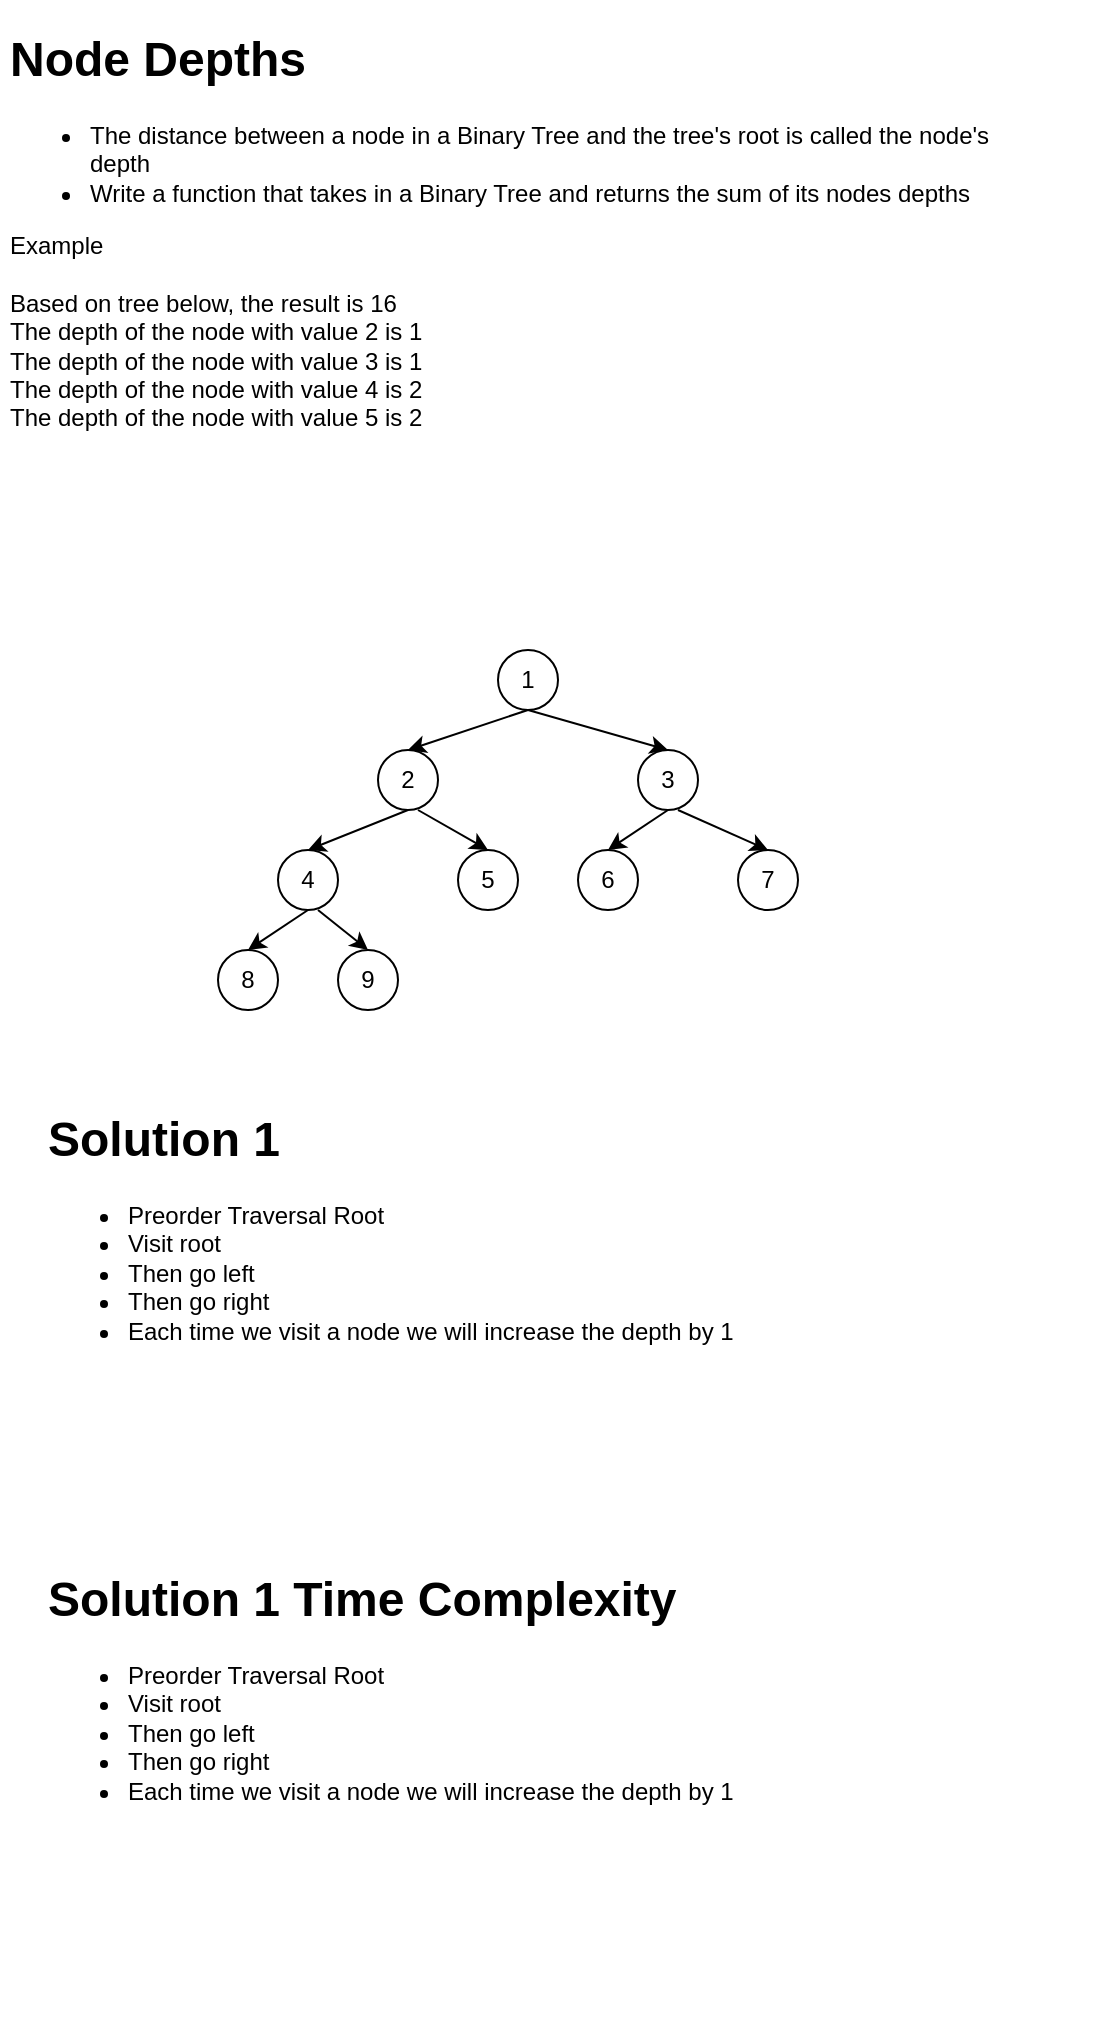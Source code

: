 <mxfile version="20.3.0" type="device"><diagram id="KnvhVBIlr4bO2mnWCCsV" name="Page-1"><mxGraphModel dx="491" dy="690" grid="1" gridSize="10" guides="1" tooltips="1" connect="1" arrows="1" fold="1" page="1" pageScale="1" pageWidth="1100" pageHeight="850" math="0" shadow="0"><root><mxCell id="0"/><mxCell id="1" parent="0"/><mxCell id="PaQ7cWXsYSlsGKMbBlB--1" value="&lt;h1&gt;Node Depths&lt;/h1&gt;&lt;p&gt;&lt;/p&gt;&lt;ul&gt;&lt;li&gt;The distance between a node in a Binary Tree and the tree's root is called the node's depth&lt;/li&gt;&lt;li&gt;Write a function that takes in a Binary Tree and returns the sum of its nodes depths&lt;/li&gt;&lt;/ul&gt;&lt;div&gt;Example&lt;/div&gt;&lt;div&gt;&lt;br&gt;&lt;/div&gt;&lt;div&gt;Based on tree below, the result is 16&lt;/div&gt;&lt;div&gt;The depth of the node with value 2 is 1&lt;/div&gt;&lt;div&gt;The depth of the node with value 3 is 1&lt;/div&gt;&lt;div&gt;The depth of the node with value 4 is 2&lt;/div&gt;&lt;div&gt;The depth of the node with value 5 is 2&lt;/div&gt;&lt;div&gt;&lt;br&gt;&lt;/div&gt;&lt;p&gt;&lt;/p&gt;" style="text;html=1;strokeColor=none;fillColor=none;spacing=5;spacingTop=-20;whiteSpace=wrap;overflow=hidden;rounded=0;" vertex="1" parent="1"><mxGeometry x="41" y="20" width="530" height="240" as="geometry"/></mxCell><mxCell id="PaQ7cWXsYSlsGKMbBlB--2" value="1" style="ellipse;whiteSpace=wrap;html=1;aspect=fixed;" vertex="1" parent="1"><mxGeometry x="290" y="335" width="30" height="30" as="geometry"/></mxCell><mxCell id="PaQ7cWXsYSlsGKMbBlB--3" value="2" style="ellipse;whiteSpace=wrap;html=1;aspect=fixed;" vertex="1" parent="1"><mxGeometry x="230" y="385" width="30" height="30" as="geometry"/></mxCell><mxCell id="PaQ7cWXsYSlsGKMbBlB--4" value="4" style="ellipse;whiteSpace=wrap;html=1;aspect=fixed;" vertex="1" parent="1"><mxGeometry x="180" y="435" width="30" height="30" as="geometry"/></mxCell><mxCell id="PaQ7cWXsYSlsGKMbBlB--5" value="5" style="ellipse;whiteSpace=wrap;html=1;aspect=fixed;" vertex="1" parent="1"><mxGeometry x="270" y="435" width="30" height="30" as="geometry"/></mxCell><mxCell id="PaQ7cWXsYSlsGKMbBlB--7" value="9" style="ellipse;whiteSpace=wrap;html=1;aspect=fixed;" vertex="1" parent="1"><mxGeometry x="210" y="485" width="30" height="30" as="geometry"/></mxCell><mxCell id="PaQ7cWXsYSlsGKMbBlB--10" value="8" style="ellipse;whiteSpace=wrap;html=1;aspect=fixed;" vertex="1" parent="1"><mxGeometry x="150" y="485" width="30" height="30" as="geometry"/></mxCell><mxCell id="PaQ7cWXsYSlsGKMbBlB--11" value="3" style="ellipse;whiteSpace=wrap;html=1;aspect=fixed;" vertex="1" parent="1"><mxGeometry x="360" y="385" width="30" height="30" as="geometry"/></mxCell><mxCell id="PaQ7cWXsYSlsGKMbBlB--14" value="6" style="ellipse;whiteSpace=wrap;html=1;aspect=fixed;" vertex="1" parent="1"><mxGeometry x="330" y="435" width="30" height="30" as="geometry"/></mxCell><mxCell id="PaQ7cWXsYSlsGKMbBlB--15" value="7" style="ellipse;whiteSpace=wrap;html=1;aspect=fixed;" vertex="1" parent="1"><mxGeometry x="410" y="435" width="30" height="30" as="geometry"/></mxCell><mxCell id="PaQ7cWXsYSlsGKMbBlB--16" value="" style="endArrow=classic;html=1;rounded=0;exitX=0.5;exitY=1;exitDx=0;exitDy=0;entryX=0.5;entryY=0;entryDx=0;entryDy=0;" edge="1" parent="1" source="PaQ7cWXsYSlsGKMbBlB--2" target="PaQ7cWXsYSlsGKMbBlB--3"><mxGeometry width="50" height="50" relative="1" as="geometry"><mxPoint x="140" y="405" as="sourcePoint"/><mxPoint x="190" y="355" as="targetPoint"/></mxGeometry></mxCell><mxCell id="PaQ7cWXsYSlsGKMbBlB--17" value="" style="endArrow=classic;html=1;rounded=0;exitX=0.5;exitY=1;exitDx=0;exitDy=0;entryX=0.5;entryY=0;entryDx=0;entryDy=0;" edge="1" parent="1" source="PaQ7cWXsYSlsGKMbBlB--2" target="PaQ7cWXsYSlsGKMbBlB--11"><mxGeometry width="50" height="50" relative="1" as="geometry"><mxPoint x="315" y="375" as="sourcePoint"/><mxPoint x="255" y="395" as="targetPoint"/></mxGeometry></mxCell><mxCell id="PaQ7cWXsYSlsGKMbBlB--18" value="" style="endArrow=classic;html=1;rounded=0;entryX=0.5;entryY=0;entryDx=0;entryDy=0;exitX=0.5;exitY=1;exitDx=0;exitDy=0;" edge="1" parent="1" source="PaQ7cWXsYSlsGKMbBlB--3" target="PaQ7cWXsYSlsGKMbBlB--4"><mxGeometry width="50" height="50" relative="1" as="geometry"><mxPoint x="240" y="425" as="sourcePoint"/><mxPoint x="255" y="395" as="targetPoint"/></mxGeometry></mxCell><mxCell id="PaQ7cWXsYSlsGKMbBlB--19" value="" style="endArrow=classic;html=1;rounded=0;entryX=0.5;entryY=0;entryDx=0;entryDy=0;" edge="1" parent="1" target="PaQ7cWXsYSlsGKMbBlB--5"><mxGeometry width="50" height="50" relative="1" as="geometry"><mxPoint x="250" y="415" as="sourcePoint"/><mxPoint x="205" y="445" as="targetPoint"/></mxGeometry></mxCell><mxCell id="PaQ7cWXsYSlsGKMbBlB--20" value="" style="endArrow=classic;html=1;rounded=0;entryX=0.5;entryY=0;entryDx=0;entryDy=0;exitX=0.5;exitY=1;exitDx=0;exitDy=0;" edge="1" parent="1" source="PaQ7cWXsYSlsGKMbBlB--4" target="PaQ7cWXsYSlsGKMbBlB--10"><mxGeometry width="50" height="50" relative="1" as="geometry"><mxPoint x="265" y="435" as="sourcePoint"/><mxPoint x="215" y="455" as="targetPoint"/></mxGeometry></mxCell><mxCell id="PaQ7cWXsYSlsGKMbBlB--21" value="" style="endArrow=classic;html=1;rounded=0;entryX=0.5;entryY=0;entryDx=0;entryDy=0;" edge="1" parent="1" target="PaQ7cWXsYSlsGKMbBlB--7"><mxGeometry width="50" height="50" relative="1" as="geometry"><mxPoint x="200" y="465" as="sourcePoint"/><mxPoint x="225" y="465" as="targetPoint"/></mxGeometry></mxCell><mxCell id="PaQ7cWXsYSlsGKMbBlB--23" value="" style="endArrow=classic;html=1;rounded=0;exitX=0.5;exitY=1;exitDx=0;exitDy=0;entryX=0.5;entryY=0;entryDx=0;entryDy=0;" edge="1" parent="1" source="PaQ7cWXsYSlsGKMbBlB--11" target="PaQ7cWXsYSlsGKMbBlB--14"><mxGeometry width="50" height="50" relative="1" as="geometry"><mxPoint x="295" y="465" as="sourcePoint"/><mxPoint x="350" y="435" as="targetPoint"/></mxGeometry></mxCell><mxCell id="PaQ7cWXsYSlsGKMbBlB--24" value="" style="endArrow=classic;html=1;rounded=0;entryX=0.5;entryY=0;entryDx=0;entryDy=0;" edge="1" parent="1" target="PaQ7cWXsYSlsGKMbBlB--15"><mxGeometry width="50" height="50" relative="1" as="geometry"><mxPoint x="380" y="415" as="sourcePoint"/><mxPoint x="255" y="495" as="targetPoint"/></mxGeometry></mxCell><mxCell id="PaQ7cWXsYSlsGKMbBlB--25" value="&lt;h1&gt;Solution 1&lt;/h1&gt;&lt;p&gt;&lt;/p&gt;&lt;ul&gt;&lt;li&gt;Preorder Traversal Root&lt;/li&gt;&lt;li&gt;Visit root&lt;/li&gt;&lt;li&gt;Then go left&lt;/li&gt;&lt;li&gt;Then go right&lt;/li&gt;&lt;li&gt;Each time we visit a node we will increase the depth by 1&lt;/li&gt;&lt;/ul&gt;&lt;div&gt;&lt;br&gt;&lt;/div&gt;&lt;p&gt;&lt;/p&gt;" style="text;html=1;strokeColor=none;fillColor=none;spacing=5;spacingTop=-20;whiteSpace=wrap;overflow=hidden;rounded=0;" vertex="1" parent="1"><mxGeometry x="60" y="560" width="530" height="240" as="geometry"/></mxCell><mxCell id="PaQ7cWXsYSlsGKMbBlB--26" value="&lt;h1&gt;Solution 1 Time Complexity&lt;/h1&gt;&lt;p&gt;&lt;/p&gt;&lt;ul&gt;&lt;li&gt;Preorder Traversal Root&lt;/li&gt;&lt;li&gt;Visit root&lt;/li&gt;&lt;li&gt;Then go left&lt;/li&gt;&lt;li&gt;Then go right&lt;/li&gt;&lt;li&gt;Each time we visit a node we will increase the depth by 1&lt;/li&gt;&lt;/ul&gt;&lt;div&gt;&lt;br&gt;&lt;/div&gt;&lt;p&gt;&lt;/p&gt;" style="text;html=1;strokeColor=none;fillColor=none;spacing=5;spacingTop=-20;whiteSpace=wrap;overflow=hidden;rounded=0;" vertex="1" parent="1"><mxGeometry x="60" y="790" width="530" height="240" as="geometry"/></mxCell></root></mxGraphModel></diagram></mxfile>